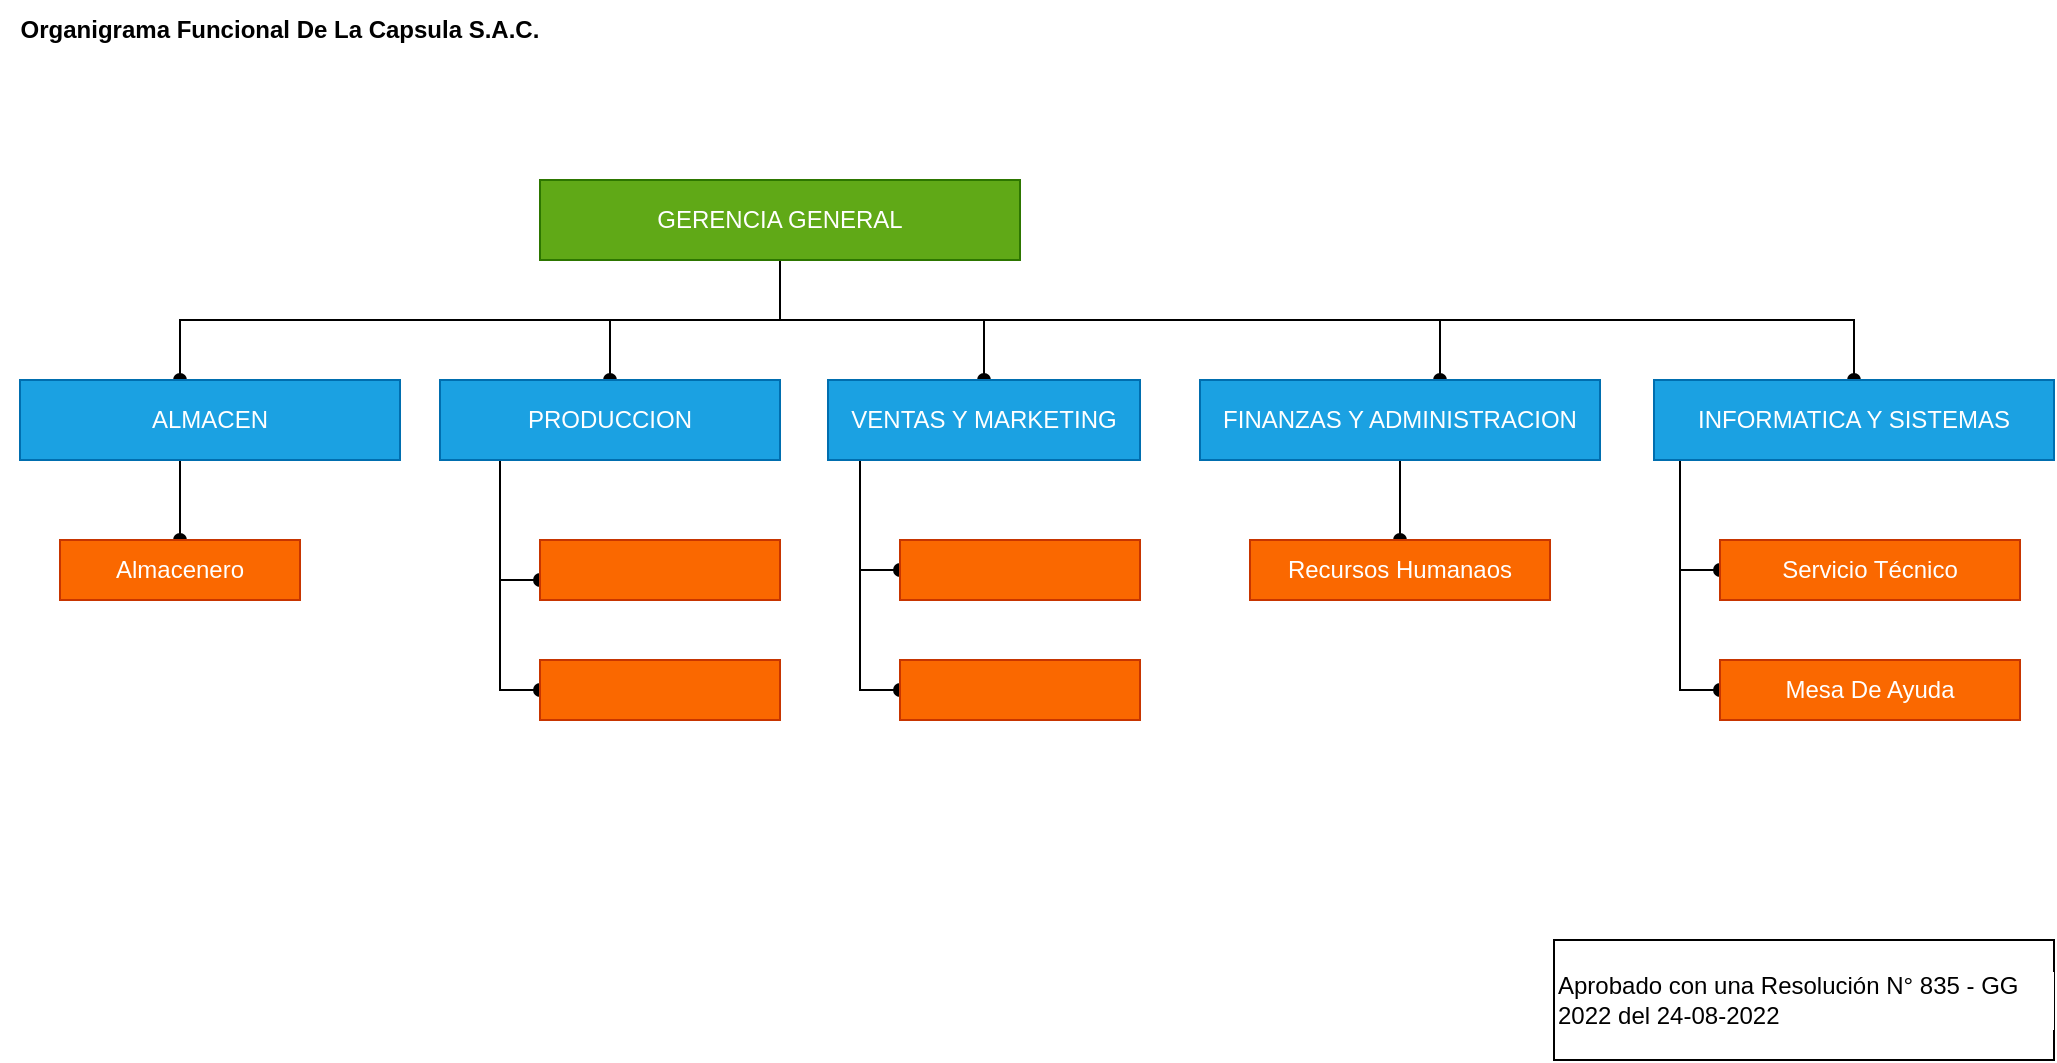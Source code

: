 <mxfile version="20.2.7" type="github">
  <diagram id="Vi270yx5NiI0KdHWeNEd" name="Página-1">
    <mxGraphModel dx="1422" dy="754" grid="1" gridSize="10" guides="1" tooltips="1" connect="1" arrows="1" fold="1" page="1" pageScale="1" pageWidth="827" pageHeight="1169" math="0" shadow="0">
      <root>
        <mxCell id="0" />
        <mxCell id="1" parent="0" />
        <mxCell id="A9OhPKMktBBxqQRQdVkh-3" value="" style="edgeStyle=orthogonalEdgeStyle;rounded=0;orthogonalLoop=1;jettySize=auto;html=1;strokeColor=default;endArrow=oval;endFill=1;" parent="1" source="A9OhPKMktBBxqQRQdVkh-1" target="A9OhPKMktBBxqQRQdVkh-2" edge="1">
          <mxGeometry relative="1" as="geometry">
            <Array as="points">
              <mxPoint x="390" y="190" />
              <mxPoint x="90" y="190" />
            </Array>
          </mxGeometry>
        </mxCell>
        <mxCell id="A9OhPKMktBBxqQRQdVkh-6" value="" style="edgeStyle=orthogonalEdgeStyle;rounded=0;orthogonalLoop=1;jettySize=auto;html=1;endArrow=oval;endFill=1;" parent="1" source="A9OhPKMktBBxqQRQdVkh-1" target="A9OhPKMktBBxqQRQdVkh-5" edge="1">
          <mxGeometry relative="1" as="geometry" />
        </mxCell>
        <mxCell id="A9OhPKMktBBxqQRQdVkh-8" value="" style="edgeStyle=orthogonalEdgeStyle;rounded=0;orthogonalLoop=1;jettySize=auto;html=1;endArrow=oval;endFill=1;" parent="1" source="A9OhPKMktBBxqQRQdVkh-1" target="A9OhPKMktBBxqQRQdVkh-7" edge="1">
          <mxGeometry relative="1" as="geometry" />
        </mxCell>
        <mxCell id="A9OhPKMktBBxqQRQdVkh-10" value="" style="edgeStyle=orthogonalEdgeStyle;rounded=0;orthogonalLoop=1;jettySize=auto;html=1;endArrow=oval;endFill=1;" parent="1" source="A9OhPKMktBBxqQRQdVkh-1" target="A9OhPKMktBBxqQRQdVkh-9" edge="1">
          <mxGeometry relative="1" as="geometry">
            <Array as="points">
              <mxPoint x="390" y="190" />
              <mxPoint x="720" y="190" />
            </Array>
          </mxGeometry>
        </mxCell>
        <mxCell id="A9OhPKMktBBxqQRQdVkh-28" style="edgeStyle=orthogonalEdgeStyle;rounded=0;orthogonalLoop=1;jettySize=auto;html=1;entryX=0.5;entryY=0;entryDx=0;entryDy=0;fontColor=#000000;endArrow=oval;endFill=1;strokeColor=default;" parent="1" source="A9OhPKMktBBxqQRQdVkh-1" target="A9OhPKMktBBxqQRQdVkh-27" edge="1">
          <mxGeometry relative="1" as="geometry">
            <Array as="points">
              <mxPoint x="390" y="190" />
              <mxPoint x="927" y="190" />
            </Array>
          </mxGeometry>
        </mxCell>
        <mxCell id="A9OhPKMktBBxqQRQdVkh-1" value="GERENCIA GENERAL" style="rounded=0;whiteSpace=wrap;html=1;fillColor=#60a917;strokeColor=#2D7600;fontColor=#ffffff;" parent="1" vertex="1">
          <mxGeometry x="270" y="120" width="240" height="40" as="geometry" />
        </mxCell>
        <mxCell id="A9OhPKMktBBxqQRQdVkh-12" value="" style="edgeStyle=orthogonalEdgeStyle;rounded=0;orthogonalLoop=1;jettySize=auto;html=1;endArrow=oval;endFill=1;strokeColor=default;" parent="1" source="A9OhPKMktBBxqQRQdVkh-2" target="A9OhPKMktBBxqQRQdVkh-11" edge="1">
          <mxGeometry relative="1" as="geometry">
            <Array as="points">
              <mxPoint x="90" y="270" />
              <mxPoint x="90" y="270" />
            </Array>
          </mxGeometry>
        </mxCell>
        <mxCell id="A9OhPKMktBBxqQRQdVkh-2" value="ALMACEN" style="whiteSpace=wrap;html=1;fillColor=#1ba1e2;strokeColor=#006EAF;rounded=0;fontColor=#ffffff;" parent="1" vertex="1">
          <mxGeometry x="10" y="220" width="190" height="40" as="geometry" />
        </mxCell>
        <mxCell id="A9OhPKMktBBxqQRQdVkh-16" value="" style="edgeStyle=orthogonalEdgeStyle;rounded=0;orthogonalLoop=1;jettySize=auto;html=1;fontColor=#FFFFFF;endArrow=oval;endFill=1;strokeColor=default;" parent="1" source="A9OhPKMktBBxqQRQdVkh-5" target="A9OhPKMktBBxqQRQdVkh-15" edge="1">
          <mxGeometry relative="1" as="geometry">
            <Array as="points">
              <mxPoint x="250" y="320" />
            </Array>
          </mxGeometry>
        </mxCell>
        <mxCell id="A9OhPKMktBBxqQRQdVkh-20" value="" style="edgeStyle=orthogonalEdgeStyle;rounded=0;orthogonalLoop=1;jettySize=auto;html=1;fontColor=#FFFFFF;endArrow=oval;endFill=1;strokeColor=default;entryX=0;entryY=0.5;entryDx=0;entryDy=0;" parent="1" source="A9OhPKMktBBxqQRQdVkh-5" target="A9OhPKMktBBxqQRQdVkh-19" edge="1">
          <mxGeometry relative="1" as="geometry">
            <Array as="points">
              <mxPoint x="250" y="375" />
            </Array>
          </mxGeometry>
        </mxCell>
        <mxCell id="A9OhPKMktBBxqQRQdVkh-5" value="PRODUCCION" style="whiteSpace=wrap;html=1;fillColor=#1ba1e2;strokeColor=#006EAF;rounded=0;fontColor=#ffffff;" parent="1" vertex="1">
          <mxGeometry x="220" y="220" width="170" height="40" as="geometry" />
        </mxCell>
        <mxCell id="A9OhPKMktBBxqQRQdVkh-18" value="" style="edgeStyle=orthogonalEdgeStyle;rounded=0;orthogonalLoop=1;jettySize=auto;html=1;fontColor=#FFFFFF;endArrow=oval;endFill=1;strokeColor=default;entryX=0;entryY=0.5;entryDx=0;entryDy=0;" parent="1" source="A9OhPKMktBBxqQRQdVkh-7" target="A9OhPKMktBBxqQRQdVkh-17" edge="1">
          <mxGeometry relative="1" as="geometry">
            <mxPoint x="430" y="290" as="targetPoint" />
            <Array as="points">
              <mxPoint x="430" y="315" />
            </Array>
          </mxGeometry>
        </mxCell>
        <mxCell id="A9OhPKMktBBxqQRQdVkh-22" style="edgeStyle=orthogonalEdgeStyle;rounded=0;orthogonalLoop=1;jettySize=auto;html=1;entryX=0;entryY=0.5;entryDx=0;entryDy=0;fontColor=#FFFFFF;endArrow=oval;endFill=1;strokeColor=default;" parent="1" source="A9OhPKMktBBxqQRQdVkh-7" target="A9OhPKMktBBxqQRQdVkh-21" edge="1">
          <mxGeometry relative="1" as="geometry">
            <Array as="points">
              <mxPoint x="430" y="375" />
            </Array>
          </mxGeometry>
        </mxCell>
        <mxCell id="A9OhPKMktBBxqQRQdVkh-7" value="VENTAS Y MARKETING" style="whiteSpace=wrap;html=1;fillColor=#1ba1e2;strokeColor=#006EAF;rounded=0;fontColor=#ffffff;" parent="1" vertex="1">
          <mxGeometry x="414" y="220" width="156" height="40" as="geometry" />
        </mxCell>
        <mxCell id="A9OhPKMktBBxqQRQdVkh-14" value="" style="edgeStyle=orthogonalEdgeStyle;rounded=0;orthogonalLoop=1;jettySize=auto;html=1;fontColor=#FFFFFF;endArrow=oval;endFill=1;strokeColor=default;" parent="1" source="A9OhPKMktBBxqQRQdVkh-9" target="A9OhPKMktBBxqQRQdVkh-13" edge="1">
          <mxGeometry relative="1" as="geometry" />
        </mxCell>
        <mxCell id="A9OhPKMktBBxqQRQdVkh-9" value="FINANZAS Y ADMINISTRACION" style="whiteSpace=wrap;html=1;fillColor=#1ba1e2;strokeColor=#006EAF;rounded=0;fontColor=#ffffff;" parent="1" vertex="1">
          <mxGeometry x="600" y="220" width="200" height="40" as="geometry" />
        </mxCell>
        <mxCell id="A9OhPKMktBBxqQRQdVkh-11" value="Almacenero" style="whiteSpace=wrap;html=1;fillColor=#fa6800;strokeColor=#C73500;fontColor=#FFFFFF;rounded=0;" parent="1" vertex="1">
          <mxGeometry x="30" y="300" width="120" height="30" as="geometry" />
        </mxCell>
        <mxCell id="A9OhPKMktBBxqQRQdVkh-13" value="Recursos Humanaos" style="whiteSpace=wrap;html=1;fillColor=#fa6800;strokeColor=#C73500;fontColor=#FFFFFF;rounded=0;" parent="1" vertex="1">
          <mxGeometry x="625" y="300" width="150" height="30" as="geometry" />
        </mxCell>
        <mxCell id="A9OhPKMktBBxqQRQdVkh-15" value="" style="whiteSpace=wrap;html=1;fillColor=#fa6800;strokeColor=#C73500;fontColor=#FFFFFF;rounded=0;" parent="1" vertex="1">
          <mxGeometry x="270" y="300" width="120" height="30" as="geometry" />
        </mxCell>
        <mxCell id="A9OhPKMktBBxqQRQdVkh-17" value="" style="whiteSpace=wrap;html=1;fillColor=#fa6800;strokeColor=#C73500;fontColor=#FFFFFF;rounded=0;" parent="1" vertex="1">
          <mxGeometry x="450" y="300" width="120" height="30" as="geometry" />
        </mxCell>
        <mxCell id="A9OhPKMktBBxqQRQdVkh-19" value="" style="whiteSpace=wrap;html=1;fillColor=#fa6800;strokeColor=#C73500;fontColor=#FFFFFF;rounded=0;" parent="1" vertex="1">
          <mxGeometry x="270" y="360" width="120" height="30" as="geometry" />
        </mxCell>
        <mxCell id="A9OhPKMktBBxqQRQdVkh-21" value="" style="whiteSpace=wrap;html=1;fillColor=#fa6800;strokeColor=#C73500;fontColor=#FFFFFF;rounded=0;" parent="1" vertex="1">
          <mxGeometry x="450" y="360" width="120" height="30" as="geometry" />
        </mxCell>
        <mxCell id="A9OhPKMktBBxqQRQdVkh-23" value="Text" style="text;html=1;strokeColor=none;fillColor=none;align=center;verticalAlign=middle;whiteSpace=wrap;rounded=0;fontColor=#FFFFFF;" parent="1" vertex="1">
          <mxGeometry x="380" y="360" width="60" height="30" as="geometry" />
        </mxCell>
        <mxCell id="A9OhPKMktBBxqQRQdVkh-26" value="Organigrama Funcional De La Capsula S.A.C." style="text;html=1;strokeColor=none;fillColor=none;align=center;verticalAlign=middle;whiteSpace=wrap;rounded=0;labelBackgroundColor=#FFFFFF;fontColor=#000000;fontStyle=1" parent="1" vertex="1">
          <mxGeometry y="30" width="280" height="30" as="geometry" />
        </mxCell>
        <mxCell id="A9OhPKMktBBxqQRQdVkh-31" style="edgeStyle=orthogonalEdgeStyle;rounded=0;orthogonalLoop=1;jettySize=auto;html=1;entryX=0;entryY=0.5;entryDx=0;entryDy=0;fontColor=#000000;endArrow=oval;endFill=1;strokeColor=default;" parent="1" source="A9OhPKMktBBxqQRQdVkh-27" target="A9OhPKMktBBxqQRQdVkh-29" edge="1">
          <mxGeometry relative="1" as="geometry">
            <Array as="points">
              <mxPoint x="840" y="315" />
            </Array>
          </mxGeometry>
        </mxCell>
        <mxCell id="A9OhPKMktBBxqQRQdVkh-32" style="edgeStyle=orthogonalEdgeStyle;rounded=0;orthogonalLoop=1;jettySize=auto;html=1;entryX=0;entryY=0.5;entryDx=0;entryDy=0;fontColor=#000000;endArrow=oval;endFill=1;strokeColor=default;" parent="1" source="A9OhPKMktBBxqQRQdVkh-27" target="A9OhPKMktBBxqQRQdVkh-30" edge="1">
          <mxGeometry relative="1" as="geometry">
            <Array as="points">
              <mxPoint x="840" y="375" />
            </Array>
          </mxGeometry>
        </mxCell>
        <mxCell id="A9OhPKMktBBxqQRQdVkh-27" value="INFORMATICA Y SISTEMAS" style="whiteSpace=wrap;html=1;fillColor=#1ba1e2;strokeColor=#006EAF;rounded=0;fontColor=#ffffff;" parent="1" vertex="1">
          <mxGeometry x="827" y="220" width="200" height="40" as="geometry" />
        </mxCell>
        <mxCell id="A9OhPKMktBBxqQRQdVkh-29" value="Servicio Técnico" style="whiteSpace=wrap;html=1;fillColor=#fa6800;strokeColor=#C73500;fontColor=#FFFFFF;rounded=0;" parent="1" vertex="1">
          <mxGeometry x="860" y="300" width="150" height="30" as="geometry" />
        </mxCell>
        <mxCell id="A9OhPKMktBBxqQRQdVkh-30" value="Mesa De Ayuda" style="whiteSpace=wrap;html=1;fillColor=#fa6800;strokeColor=#C73500;fontColor=#FFFFFF;rounded=0;" parent="1" vertex="1">
          <mxGeometry x="860" y="360" width="150" height="30" as="geometry" />
        </mxCell>
        <mxCell id="A9OhPKMktBBxqQRQdVkh-34" value="Aprobado con una Resolución N° 835 - GG 2022 del 24-08-2022&amp;nbsp;" style="rounded=0;whiteSpace=wrap;html=1;labelBackgroundColor=#FFFFFF;fontColor=#000000;align=left;" parent="1" vertex="1">
          <mxGeometry x="777" y="500" width="250" height="60" as="geometry" />
        </mxCell>
      </root>
    </mxGraphModel>
  </diagram>
</mxfile>
